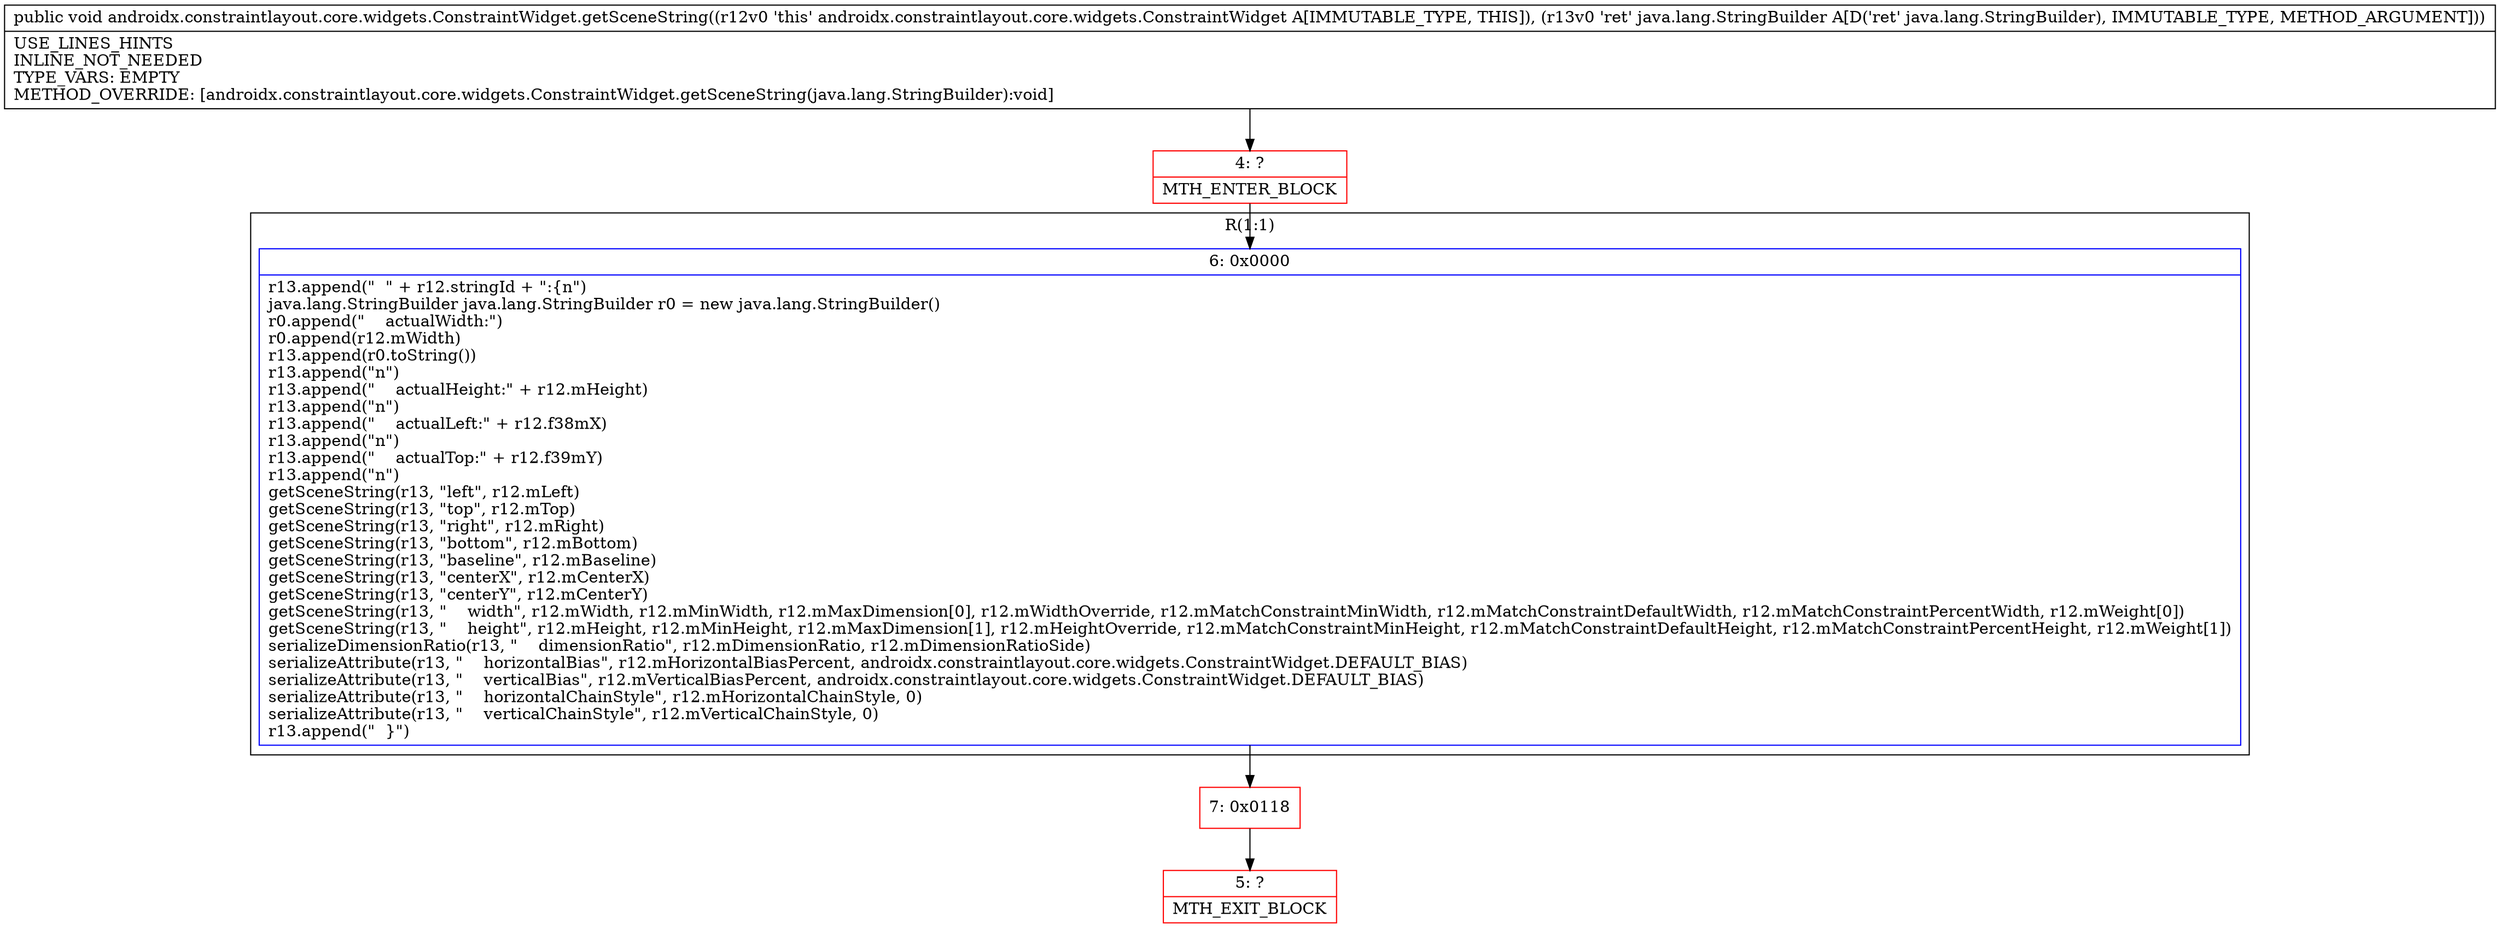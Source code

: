 digraph "CFG forandroidx.constraintlayout.core.widgets.ConstraintWidget.getSceneString(Ljava\/lang\/StringBuilder;)V" {
subgraph cluster_Region_1016121637 {
label = "R(1:1)";
node [shape=record,color=blue];
Node_6 [shape=record,label="{6\:\ 0x0000|r13.append(\"  \" + r12.stringId + \":\{n\")\ljava.lang.StringBuilder java.lang.StringBuilder r0 = new java.lang.StringBuilder()\lr0.append(\"    actualWidth:\")\lr0.append(r12.mWidth)\lr13.append(r0.toString())\lr13.append(\"n\")\lr13.append(\"    actualHeight:\" + r12.mHeight)\lr13.append(\"n\")\lr13.append(\"    actualLeft:\" + r12.f38mX)\lr13.append(\"n\")\lr13.append(\"    actualTop:\" + r12.f39mY)\lr13.append(\"n\")\lgetSceneString(r13, \"left\", r12.mLeft)\lgetSceneString(r13, \"top\", r12.mTop)\lgetSceneString(r13, \"right\", r12.mRight)\lgetSceneString(r13, \"bottom\", r12.mBottom)\lgetSceneString(r13, \"baseline\", r12.mBaseline)\lgetSceneString(r13, \"centerX\", r12.mCenterX)\lgetSceneString(r13, \"centerY\", r12.mCenterY)\lgetSceneString(r13, \"    width\", r12.mWidth, r12.mMinWidth, r12.mMaxDimension[0], r12.mWidthOverride, r12.mMatchConstraintMinWidth, r12.mMatchConstraintDefaultWidth, r12.mMatchConstraintPercentWidth, r12.mWeight[0])\lgetSceneString(r13, \"    height\", r12.mHeight, r12.mMinHeight, r12.mMaxDimension[1], r12.mHeightOverride, r12.mMatchConstraintMinHeight, r12.mMatchConstraintDefaultHeight, r12.mMatchConstraintPercentHeight, r12.mWeight[1])\lserializeDimensionRatio(r13, \"    dimensionRatio\", r12.mDimensionRatio, r12.mDimensionRatioSide)\lserializeAttribute(r13, \"    horizontalBias\", r12.mHorizontalBiasPercent, androidx.constraintlayout.core.widgets.ConstraintWidget.DEFAULT_BIAS)\lserializeAttribute(r13, \"    verticalBias\", r12.mVerticalBiasPercent, androidx.constraintlayout.core.widgets.ConstraintWidget.DEFAULT_BIAS)\lserializeAttribute(r13, \"    horizontalChainStyle\", r12.mHorizontalChainStyle, 0)\lserializeAttribute(r13, \"    verticalChainStyle\", r12.mVerticalChainStyle, 0)\lr13.append(\"  \}\")\l}"];
}
Node_4 [shape=record,color=red,label="{4\:\ ?|MTH_ENTER_BLOCK\l}"];
Node_7 [shape=record,color=red,label="{7\:\ 0x0118}"];
Node_5 [shape=record,color=red,label="{5\:\ ?|MTH_EXIT_BLOCK\l}"];
MethodNode[shape=record,label="{public void androidx.constraintlayout.core.widgets.ConstraintWidget.getSceneString((r12v0 'this' androidx.constraintlayout.core.widgets.ConstraintWidget A[IMMUTABLE_TYPE, THIS]), (r13v0 'ret' java.lang.StringBuilder A[D('ret' java.lang.StringBuilder), IMMUTABLE_TYPE, METHOD_ARGUMENT]))  | USE_LINES_HINTS\lINLINE_NOT_NEEDED\lTYPE_VARS: EMPTY\lMETHOD_OVERRIDE: [androidx.constraintlayout.core.widgets.ConstraintWidget.getSceneString(java.lang.StringBuilder):void]\l}"];
MethodNode -> Node_4;Node_6 -> Node_7;
Node_4 -> Node_6;
Node_7 -> Node_5;
}

